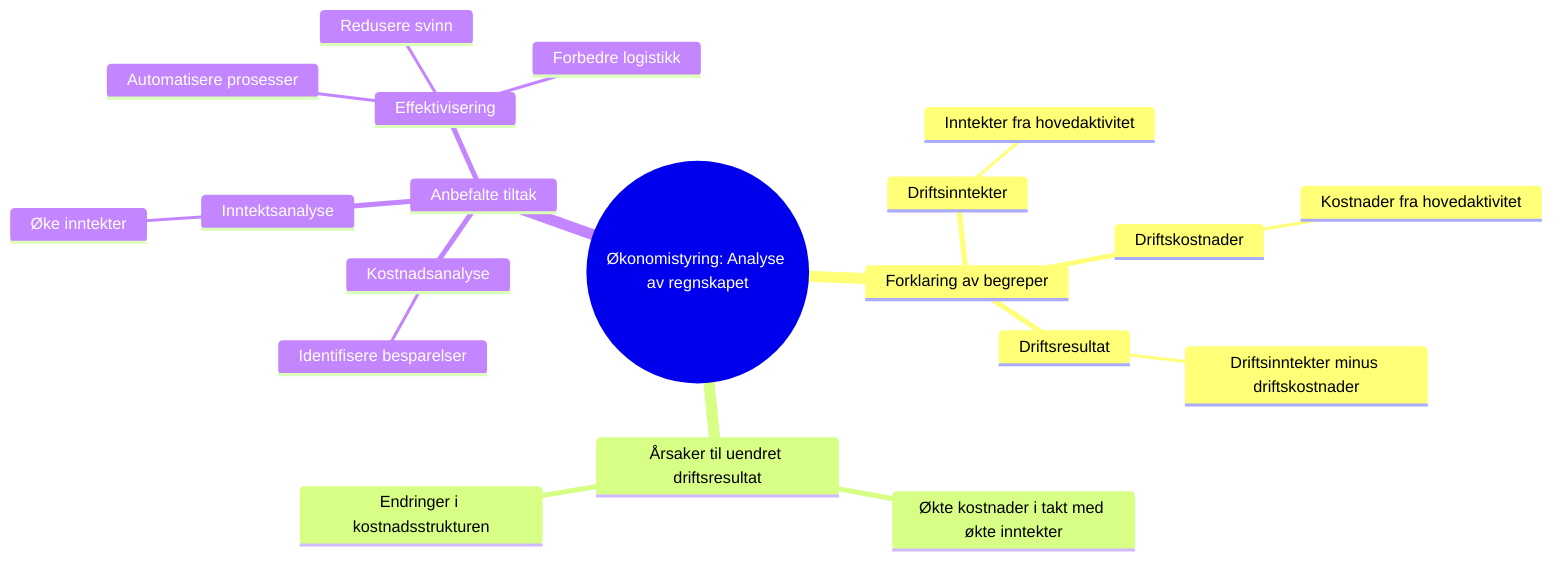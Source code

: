 mindmap
  root((Økonomistyring: Analyse av regnskapet))
    Forklaring av begreper
      Driftsinntekter
        Inntekter fra hovedaktivitet
      Driftskostnader
        Kostnader fra hovedaktivitet
      Driftsresultat
        Driftsinntekter minus driftskostnader
    Årsaker til uendret driftsresultat
      Økte kostnader i takt med økte inntekter
      Endringer i kostnadsstrukturen
    Anbefalte tiltak
      Kostnadsanalyse
        Identifisere besparelser
      Inntektsanalyse
        Øke inntekter
      Effektivisering
        Automatisere prosesser
        Forbedre logistikk
        Redusere svinn